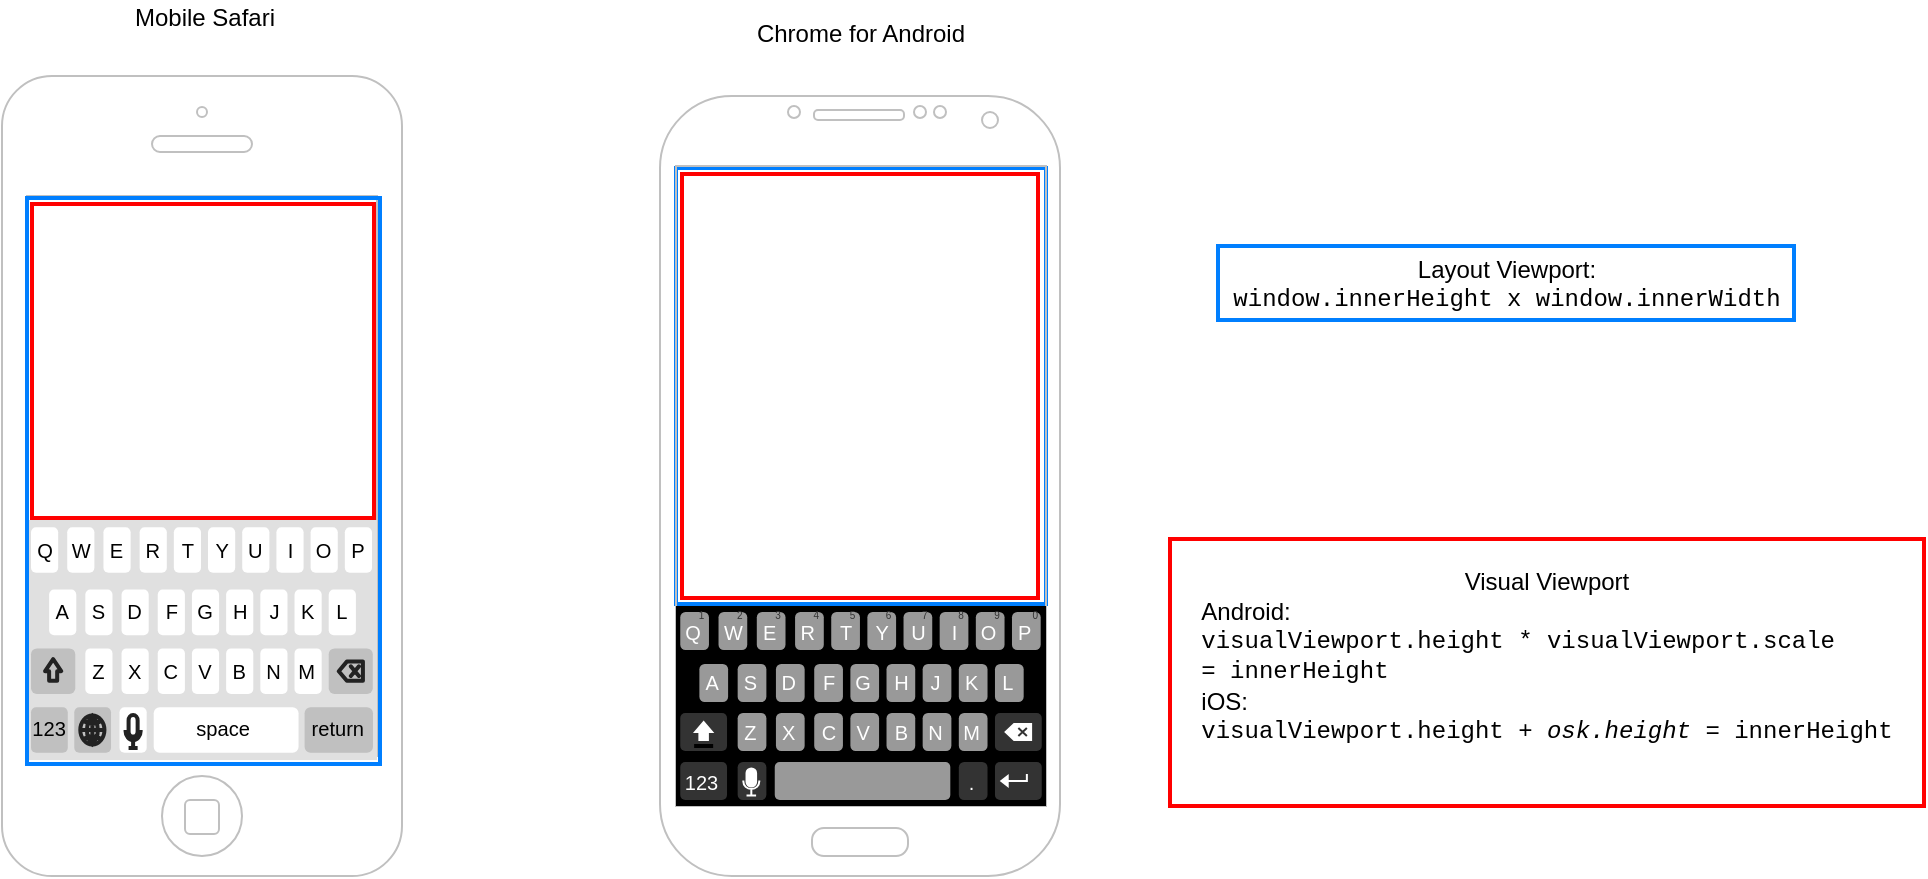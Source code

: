 <mxfile version="12.9.3" type="device"><diagram id="QrDmX0z3jU03qvsxJNKJ" name="Page-1"><mxGraphModel dx="1181" dy="1003" grid="0" gridSize="10" guides="1" tooltips="1" connect="1" arrows="1" fold="1" page="1" pageScale="1" pageWidth="1169" pageHeight="827" math="0" shadow="0"><root><mxCell id="0"/><mxCell id="1" parent="0"/><mxCell id="ioCmBGy1xYXgsf5zylvL-2" value="" style="html=1;verticalLabelPosition=bottom;labelBackgroundColor=#ffffff;verticalAlign=top;shadow=0;dashed=0;strokeWidth=1;shape=mxgraph.ios7.misc.iphone;strokeColor=#c0c0c0;" vertex="1" parent="1"><mxGeometry x="128" y="93" width="200" height="400" as="geometry"/></mxCell><mxCell id="ioCmBGy1xYXgsf5zylvL-1" value="" style="html=1;verticalLabelPosition=bottom;labelBackgroundColor=#ffffff;verticalAlign=top;shadow=0;dashed=0;strokeWidth=2;shape=mxgraph.ios7.misc.keyboard_(letters);" vertex="1" parent="1"><mxGeometry x="140.5" y="315" width="175" height="120" as="geometry"/></mxCell><mxCell id="ioCmBGy1xYXgsf5zylvL-3" value="" style="rounded=0;whiteSpace=wrap;html=1;fillColor=none;strokeColor=#007FFF;strokeWidth=2;" vertex="1" parent="1"><mxGeometry x="140.5" y="154" width="176.5" height="283" as="geometry"/></mxCell><mxCell id="ioCmBGy1xYXgsf5zylvL-4" value="" style="rounded=0;whiteSpace=wrap;html=1;fillColor=none;strokeColor=#007FFF;strokeWidth=2;" vertex="1" parent="1"><mxGeometry x="465" y="139" width="185" height="218" as="geometry"/></mxCell><mxCell id="ioCmBGy1xYXgsf5zylvL-5" value="Mobile Safari" style="text;html=1;align=center;verticalAlign=middle;resizable=0;points=[];autosize=1;" vertex="1" parent="1"><mxGeometry x="188.75" y="55" width="80" height="18" as="geometry"/></mxCell><mxCell id="ioCmBGy1xYXgsf5zylvL-6" value="" style="verticalLabelPosition=bottom;verticalAlign=top;html=1;shadow=0;dashed=0;strokeWidth=1;shape=mxgraph.android.phone2;strokeColor=#c0c0c0;fillColor=none;" vertex="1" parent="1"><mxGeometry x="457" y="103" width="200" height="390" as="geometry"/></mxCell><mxCell id="ioCmBGy1xYXgsf5zylvL-7" value="" style="verticalLabelPosition=bottom;verticalAlign=top;html=1;shadow=0;dashed=0;strokeWidth=1;shape=mxgraph.android.keyboard;fillColor=none;" vertex="1" parent="1"><mxGeometry x="465" y="358" width="185" height="100" as="geometry"/></mxCell><mxCell id="ioCmBGy1xYXgsf5zylvL-8" value="" style="rounded=0;whiteSpace=wrap;html=1;fillColor=none;strokeColor=#FF0000;strokeWidth=2;" vertex="1" parent="1"><mxGeometry x="468" y="142" width="178" height="212" as="geometry"/></mxCell><mxCell id="ioCmBGy1xYXgsf5zylvL-9" value="" style="rounded=0;whiteSpace=wrap;html=1;fillColor=none;strokeColor=#FF0000;strokeWidth=2;" vertex="1" parent="1"><mxGeometry x="143" y="157" width="171" height="157" as="geometry"/></mxCell><mxCell id="ioCmBGy1xYXgsf5zylvL-10" value="Chrome for Android" style="text;html=1;align=center;verticalAlign=middle;resizable=0;points=[];autosize=1;" vertex="1" parent="1"><mxGeometry x="500" y="63" width="114" height="18" as="geometry"/></mxCell><mxCell id="ioCmBGy1xYXgsf5zylvL-11" value="Layout Viewport: &lt;br&gt;&lt;font face=&quot;Courier New&quot;&gt;window.innerHeight x window.innerWidth&lt;/font&gt;" style="text;html=1;align=center;verticalAlign=middle;resizable=0;points=[];autosize=1;strokeColor=#007FFF;strokeWidth=2;perimeterSpacing=0;spacingTop=2;spacingBottom=2;spacingLeft=2;spacingRight=2;" vertex="1" parent="1"><mxGeometry x="736" y="178" width="288" height="37" as="geometry"/></mxCell><mxCell id="ioCmBGy1xYXgsf5zylvL-12" value="&lt;div&gt;&lt;span&gt;Visual Viewport&lt;/span&gt;&lt;/div&gt;&lt;div style=&quot;text-align: left&quot;&gt;&lt;span&gt;Android:&lt;/span&gt;&lt;/div&gt;&lt;div style=&quot;text-align: left&quot;&gt;&lt;font face=&quot;Courier New&quot;&gt;visualViewport.height * visualViewport.scale&lt;/font&gt;&lt;/div&gt;&lt;div style=&quot;text-align: left&quot;&gt;&lt;font face=&quot;Courier New&quot;&gt;= innerHeight&lt;/font&gt;&lt;/div&gt;&lt;div style=&quot;text-align: left&quot;&gt;iOS:&lt;/div&gt;&lt;div style=&quot;text-align: left&quot;&gt;&lt;span style=&quot;font-family: &amp;#34;courier new&amp;#34;&quot;&gt;visualViewport.height + &lt;i&gt;osk.height&lt;/i&gt; = innerHeight&lt;/span&gt;&lt;font face=&quot;Courier New&quot;&gt;&lt;br&gt;&lt;/font&gt;&lt;/div&gt;&lt;div style=&quot;text-align: left&quot;&gt;&lt;font face=&quot;Courier New&quot;&gt;&lt;br&gt;&lt;/font&gt;&lt;/div&gt;" style="rounded=0;whiteSpace=wrap;html=1;fillColor=none;strokeColor=#FF0000;strokeWidth=2;align=center;" vertex="1" parent="1"><mxGeometry x="712" y="324.5" width="377" height="133.5" as="geometry"/></mxCell></root></mxGraphModel></diagram></mxfile>